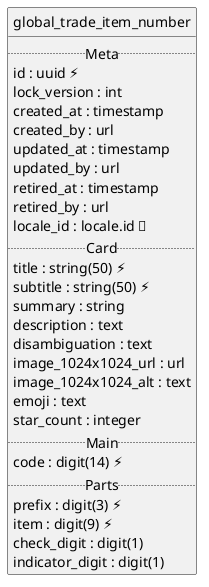 @startuml uml
skinparam monochrome true
skinparam linetype ortho
hide circle

entity global_trade_item_number {
  .. Meta ..
  id : uuid ⚡
  lock_version : int
  created_at : timestamp
  created_by : url
  updated_at : timestamp
  updated_by : url
  retired_at : timestamp
  retired_by : url
  locale_id : locale.id 🔑
  .. Card ..
  title : string(50) ⚡
  subtitle : string(50) ⚡
  summary : string
  description : text
  disambiguation : text
  image_1024x1024_url : url
  image_1024x1024_alt : text
  emoji : text
  star_count : integer
  .. Main ..
  code : digit(14) ⚡
  .. Parts ..
  prefix : digit(3) ⚡
  item : digit(9) ⚡
  check_digit : digit(1)
  indicator_digit : digit(1)
}

@enduml
